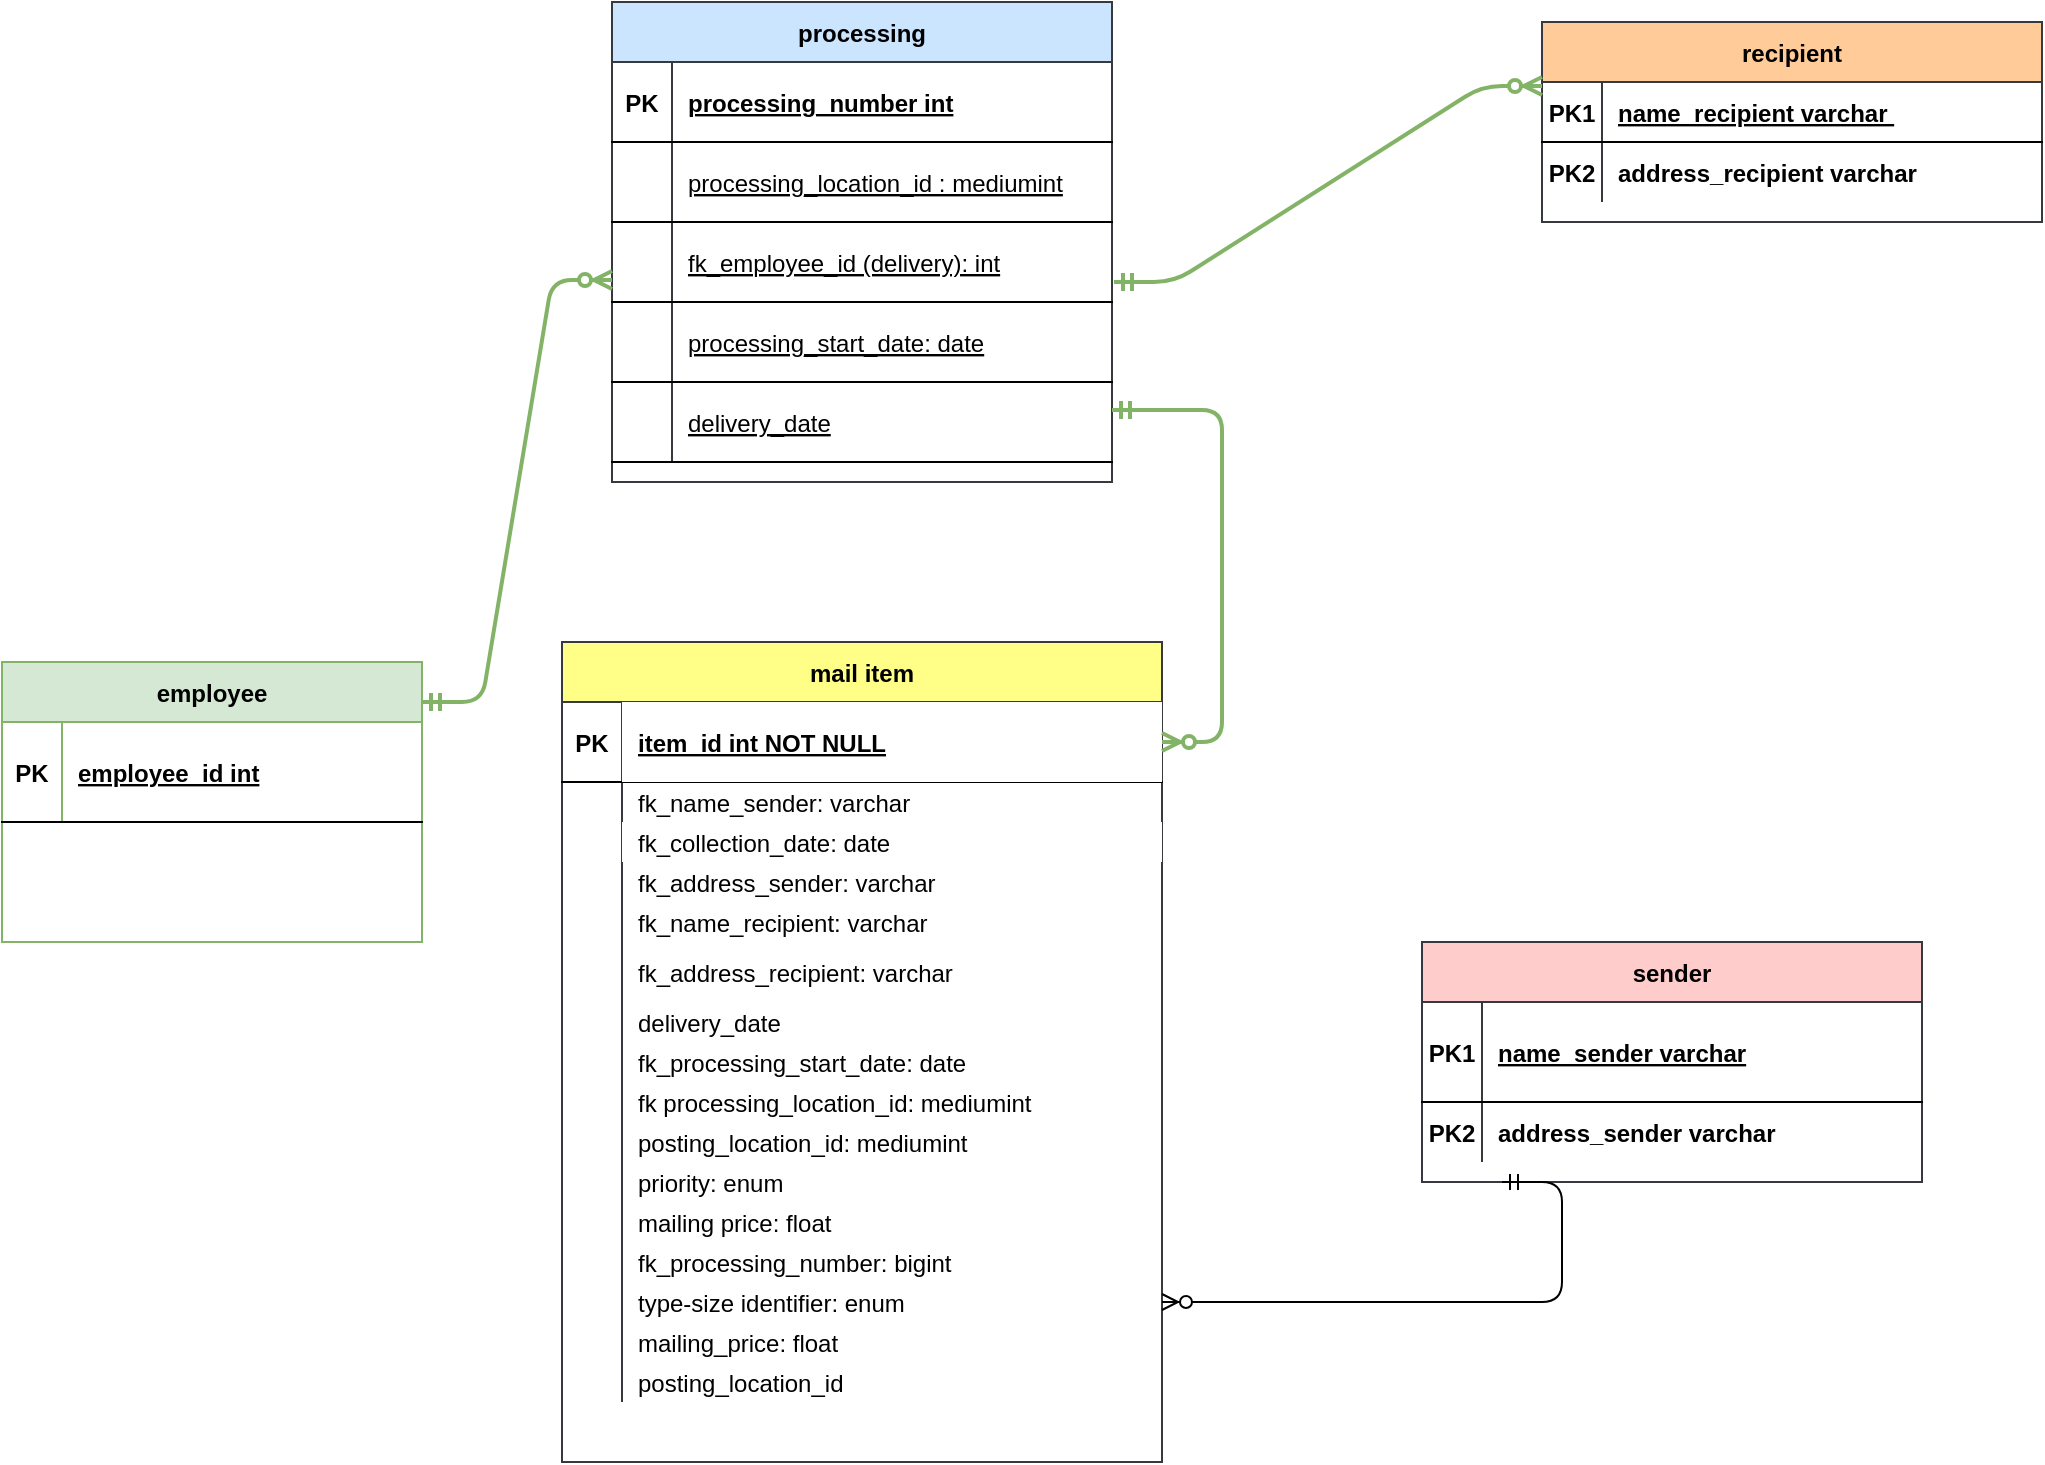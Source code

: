 <mxfile version="13.6.2" type="device"><diagram id="R2lEEEUBdFMjLlhIrx00" name="Page-1"><mxGraphModel dx="868" dy="492" grid="1" gridSize="10" guides="1" tooltips="1" connect="1" arrows="1" fold="1" page="1" pageScale="1" pageWidth="1100" pageHeight="850" math="0" shadow="0" extFonts="Permanent Marker^https://fonts.googleapis.com/css?family=Permanent+Marker"><root><mxCell id="0"/><mxCell id="1" parent="0"/><mxCell id="C-vyLk0tnHw3VtMMgP7b-2" value="recipient" style="shape=table;startSize=30;container=1;collapsible=1;childLayout=tableLayout;fixedRows=1;rowLines=0;fontStyle=1;align=center;resizeLast=1;fillColor=#ffcc99;strokeColor=#36393d;" parent="1" vertex="1"><mxGeometry x="820" y="50" width="250" height="100" as="geometry"/></mxCell><mxCell id="C-vyLk0tnHw3VtMMgP7b-3" value="" style="shape=partialRectangle;collapsible=0;dropTarget=0;pointerEvents=0;fillColor=none;points=[[0,0.5],[1,0.5]];portConstraint=eastwest;top=0;left=0;right=0;bottom=1;" parent="C-vyLk0tnHw3VtMMgP7b-2" vertex="1"><mxGeometry y="30" width="250" height="30" as="geometry"/></mxCell><mxCell id="C-vyLk0tnHw3VtMMgP7b-4" value="PK1" style="shape=partialRectangle;overflow=hidden;connectable=0;fillColor=none;top=0;left=0;bottom=0;right=0;fontStyle=1;" parent="C-vyLk0tnHw3VtMMgP7b-3" vertex="1"><mxGeometry width="30" height="30" as="geometry"/></mxCell><mxCell id="C-vyLk0tnHw3VtMMgP7b-5" value="name_recipient varchar " style="shape=partialRectangle;overflow=hidden;connectable=0;fillColor=none;top=0;left=0;bottom=0;right=0;align=left;spacingLeft=6;fontStyle=5;" parent="C-vyLk0tnHw3VtMMgP7b-3" vertex="1"><mxGeometry x="30" width="220" height="30" as="geometry"/></mxCell><mxCell id="C-vyLk0tnHw3VtMMgP7b-6" value="" style="shape=partialRectangle;collapsible=0;dropTarget=0;pointerEvents=0;fillColor=none;points=[[0,0.5],[1,0.5]];portConstraint=eastwest;top=0;left=0;right=0;bottom=0;" parent="C-vyLk0tnHw3VtMMgP7b-2" vertex="1"><mxGeometry y="60" width="250" height="30" as="geometry"/></mxCell><mxCell id="C-vyLk0tnHw3VtMMgP7b-7" value="PK2" style="shape=partialRectangle;overflow=hidden;connectable=0;fillColor=none;top=0;left=0;bottom=0;right=0;fontStyle=1" parent="C-vyLk0tnHw3VtMMgP7b-6" vertex="1"><mxGeometry width="30" height="30" as="geometry"/></mxCell><mxCell id="C-vyLk0tnHw3VtMMgP7b-8" value="address_recipient varchar" style="shape=partialRectangle;overflow=hidden;connectable=0;fillColor=none;top=0;left=0;bottom=0;right=0;align=left;spacingLeft=6;fontStyle=1" parent="C-vyLk0tnHw3VtMMgP7b-6" vertex="1"><mxGeometry x="30" width="220" height="30" as="geometry"/></mxCell><mxCell id="BK38zygmO4a3XmJDNrpy-66" value="processing" style="shape=table;startSize=30;container=1;collapsible=1;childLayout=tableLayout;fixedRows=1;rowLines=0;fontStyle=1;align=center;resizeLast=1;fillColor=#cce5ff;strokeColor=#36393d;" parent="1" vertex="1"><mxGeometry x="355" y="40" width="250" height="240" as="geometry"/></mxCell><mxCell id="BK38zygmO4a3XmJDNrpy-67" value="" style="shape=partialRectangle;collapsible=0;dropTarget=0;pointerEvents=0;fillColor=none;points=[[0,0.5],[1,0.5]];portConstraint=eastwest;top=0;left=0;right=0;bottom=1;" parent="BK38zygmO4a3XmJDNrpy-66" vertex="1"><mxGeometry y="30" width="250" height="40" as="geometry"/></mxCell><mxCell id="BK38zygmO4a3XmJDNrpy-68" value="PK" style="shape=partialRectangle;overflow=hidden;connectable=0;fillColor=none;top=0;left=0;bottom=0;right=0;fontStyle=1;" parent="BK38zygmO4a3XmJDNrpy-67" vertex="1"><mxGeometry width="30" height="40" as="geometry"/></mxCell><mxCell id="BK38zygmO4a3XmJDNrpy-69" value="processing_number int" style="shape=partialRectangle;overflow=hidden;connectable=0;fillColor=none;top=0;left=0;bottom=0;right=0;align=left;spacingLeft=6;fontStyle=5;" parent="BK38zygmO4a3XmJDNrpy-67" vertex="1"><mxGeometry x="30" width="220" height="40" as="geometry"/></mxCell><mxCell id="pN4cOaqrdixhjaZD2MsB-16" value="" style="shape=partialRectangle;collapsible=0;dropTarget=0;pointerEvents=0;fillColor=none;points=[[0,0.5],[1,0.5]];portConstraint=eastwest;top=0;left=0;right=0;bottom=1;fontStyle=0" parent="BK38zygmO4a3XmJDNrpy-66" vertex="1"><mxGeometry y="70" width="250" height="40" as="geometry"/></mxCell><mxCell id="pN4cOaqrdixhjaZD2MsB-17" value="" style="shape=partialRectangle;overflow=hidden;connectable=0;fillColor=none;top=0;left=0;bottom=0;right=0;fontStyle=1;" parent="pN4cOaqrdixhjaZD2MsB-16" vertex="1"><mxGeometry width="30" height="40" as="geometry"/></mxCell><mxCell id="pN4cOaqrdixhjaZD2MsB-18" value="processing_location_id : mediumint" style="shape=partialRectangle;overflow=hidden;connectable=0;fillColor=none;top=0;left=0;bottom=0;right=0;align=left;spacingLeft=6;fontStyle=4;" parent="pN4cOaqrdixhjaZD2MsB-16" vertex="1"><mxGeometry x="30" width="220" height="40" as="geometry"/></mxCell><mxCell id="pN4cOaqrdixhjaZD2MsB-19" value="" style="shape=partialRectangle;collapsible=0;dropTarget=0;pointerEvents=0;fillColor=none;points=[[0,0.5],[1,0.5]];portConstraint=eastwest;top=0;left=0;right=0;bottom=1;" parent="BK38zygmO4a3XmJDNrpy-66" vertex="1"><mxGeometry y="110" width="250" height="40" as="geometry"/></mxCell><mxCell id="pN4cOaqrdixhjaZD2MsB-20" value="" style="shape=partialRectangle;overflow=hidden;connectable=0;fillColor=none;top=0;left=0;bottom=0;right=0;fontStyle=1;" parent="pN4cOaqrdixhjaZD2MsB-19" vertex="1"><mxGeometry width="30" height="40" as="geometry"/></mxCell><mxCell id="pN4cOaqrdixhjaZD2MsB-21" value="fk_employee_id (delivery): int" style="shape=partialRectangle;overflow=hidden;connectable=0;fillColor=none;top=0;left=0;bottom=0;right=0;align=left;spacingLeft=6;fontStyle=4;" parent="pN4cOaqrdixhjaZD2MsB-19" vertex="1"><mxGeometry x="30" width="220" height="40" as="geometry"/></mxCell><mxCell id="pN4cOaqrdixhjaZD2MsB-22" value="" style="shape=partialRectangle;collapsible=0;dropTarget=0;pointerEvents=0;fillColor=none;points=[[0,0.5],[1,0.5]];portConstraint=eastwest;top=0;left=0;right=0;bottom=1;" parent="BK38zygmO4a3XmJDNrpy-66" vertex="1"><mxGeometry y="150" width="250" height="40" as="geometry"/></mxCell><mxCell id="pN4cOaqrdixhjaZD2MsB-23" value="" style="shape=partialRectangle;overflow=hidden;connectable=0;fillColor=none;top=0;left=0;bottom=0;right=0;fontStyle=1;" parent="pN4cOaqrdixhjaZD2MsB-22" vertex="1"><mxGeometry width="30" height="40" as="geometry"/></mxCell><mxCell id="pN4cOaqrdixhjaZD2MsB-24" value="processing_start_date: date" style="shape=partialRectangle;overflow=hidden;connectable=0;fillColor=none;top=0;left=0;bottom=0;right=0;align=left;spacingLeft=6;fontStyle=4;" parent="pN4cOaqrdixhjaZD2MsB-22" vertex="1"><mxGeometry x="30" width="220" height="40" as="geometry"/></mxCell><mxCell id="P9CyQJwXXPphxBR3Shst-1" value="" style="shape=partialRectangle;collapsible=0;dropTarget=0;pointerEvents=0;fillColor=none;points=[[0,0.5],[1,0.5]];portConstraint=eastwest;top=0;left=0;right=0;bottom=1;" parent="BK38zygmO4a3XmJDNrpy-66" vertex="1"><mxGeometry y="190" width="250" height="40" as="geometry"/></mxCell><mxCell id="P9CyQJwXXPphxBR3Shst-2" value="" style="shape=partialRectangle;overflow=hidden;connectable=0;fillColor=none;top=0;left=0;bottom=0;right=0;fontStyle=1;" parent="P9CyQJwXXPphxBR3Shst-1" vertex="1"><mxGeometry width="30" height="40" as="geometry"/></mxCell><mxCell id="P9CyQJwXXPphxBR3Shst-3" value="delivery_date" style="shape=partialRectangle;overflow=hidden;connectable=0;fillColor=none;top=0;left=0;bottom=0;right=0;align=left;spacingLeft=6;fontStyle=4;" parent="P9CyQJwXXPphxBR3Shst-1" vertex="1"><mxGeometry x="30" width="220" height="40" as="geometry"/></mxCell><mxCell id="C-vyLk0tnHw3VtMMgP7b-13" value="sender" style="shape=table;startSize=30;container=1;collapsible=1;childLayout=tableLayout;fixedRows=1;rowLines=0;fontStyle=1;align=center;resizeLast=1;flipH=1;fillColor=#ffcccc;strokeColor=#36393d;" parent="1" vertex="1"><mxGeometry x="760" y="510" width="250" height="120" as="geometry"/></mxCell><mxCell id="C-vyLk0tnHw3VtMMgP7b-14" value="" style="shape=partialRectangle;collapsible=0;dropTarget=0;pointerEvents=0;fillColor=none;points=[[0,0.5],[1,0.5]];portConstraint=eastwest;top=0;left=0;right=0;bottom=1;" parent="C-vyLk0tnHw3VtMMgP7b-13" vertex="1"><mxGeometry y="30" width="250" height="50" as="geometry"/></mxCell><mxCell id="C-vyLk0tnHw3VtMMgP7b-15" value="PK1" style="shape=partialRectangle;overflow=hidden;connectable=0;fillColor=none;top=0;left=0;bottom=0;right=0;fontStyle=1;" parent="C-vyLk0tnHw3VtMMgP7b-14" vertex="1"><mxGeometry width="30" height="50" as="geometry"/></mxCell><mxCell id="C-vyLk0tnHw3VtMMgP7b-16" value="name_sender varchar" style="shape=partialRectangle;overflow=hidden;connectable=0;fillColor=none;top=0;left=0;bottom=0;right=0;align=left;spacingLeft=6;fontStyle=5;" parent="C-vyLk0tnHw3VtMMgP7b-14" vertex="1"><mxGeometry x="30" width="220" height="50" as="geometry"/></mxCell><mxCell id="C-vyLk0tnHw3VtMMgP7b-17" value="" style="shape=partialRectangle;collapsible=0;dropTarget=0;pointerEvents=0;fillColor=none;points=[[0,0.5],[1,0.5]];portConstraint=eastwest;top=0;left=0;right=0;bottom=0;fontStyle=1" parent="C-vyLk0tnHw3VtMMgP7b-13" vertex="1"><mxGeometry y="80" width="250" height="30" as="geometry"/></mxCell><mxCell id="C-vyLk0tnHw3VtMMgP7b-18" value="PK2" style="shape=partialRectangle;overflow=hidden;connectable=0;fillColor=none;top=0;left=0;bottom=0;right=0;fontStyle=1" parent="C-vyLk0tnHw3VtMMgP7b-17" vertex="1"><mxGeometry width="30" height="30" as="geometry"/></mxCell><mxCell id="C-vyLk0tnHw3VtMMgP7b-19" value="address_sender varchar" style="shape=partialRectangle;overflow=hidden;connectable=0;fillColor=none;top=0;left=0;bottom=0;right=0;align=left;spacingLeft=6;fontStyle=1" parent="C-vyLk0tnHw3VtMMgP7b-17" vertex="1"><mxGeometry x="30" width="220" height="30" as="geometry"/></mxCell><mxCell id="BK38zygmO4a3XmJDNrpy-1" value="employee" style="shape=table;startSize=30;container=1;collapsible=1;childLayout=tableLayout;fixedRows=1;rowLines=0;fontStyle=1;align=center;resizeLast=1;fillColor=#d5e8d4;strokeColor=#82b366;" parent="1" vertex="1"><mxGeometry x="50" y="370" width="210" height="140" as="geometry"/></mxCell><mxCell id="BK38zygmO4a3XmJDNrpy-2" value="" style="shape=partialRectangle;collapsible=0;dropTarget=0;pointerEvents=0;fillColor=none;points=[[0,0.5],[1,0.5]];portConstraint=eastwest;top=0;left=0;right=0;bottom=1;" parent="BK38zygmO4a3XmJDNrpy-1" vertex="1"><mxGeometry y="30" width="210" height="50" as="geometry"/></mxCell><mxCell id="BK38zygmO4a3XmJDNrpy-3" value="PK" style="shape=partialRectangle;overflow=hidden;connectable=0;fillColor=none;top=0;left=0;bottom=0;right=0;fontStyle=1;" parent="BK38zygmO4a3XmJDNrpy-2" vertex="1"><mxGeometry width="30" height="50" as="geometry"/></mxCell><mxCell id="BK38zygmO4a3XmJDNrpy-4" value="employee_id int" style="shape=partialRectangle;overflow=hidden;connectable=0;fillColor=none;top=0;left=0;bottom=0;right=0;align=left;spacingLeft=6;fontStyle=5;" parent="BK38zygmO4a3XmJDNrpy-2" vertex="1"><mxGeometry x="30" width="180" height="50" as="geometry"/></mxCell><mxCell id="C-vyLk0tnHw3VtMMgP7b-23" value="mail item" style="shape=table;startSize=30;container=1;collapsible=1;childLayout=tableLayout;fixedRows=1;rowLines=0;fontStyle=1;align=center;resizeLast=1;fillColor=#ffff88;strokeColor=#36393d;" parent="1" vertex="1"><mxGeometry x="330" y="360" width="300" height="410" as="geometry"/></mxCell><mxCell id="C-vyLk0tnHw3VtMMgP7b-24" value="" style="shape=partialRectangle;collapsible=0;dropTarget=0;pointerEvents=0;fillColor=none;points=[[0,0.5],[1,0.5]];portConstraint=eastwest;top=0;left=0;right=0;bottom=1;" parent="C-vyLk0tnHw3VtMMgP7b-23" vertex="1"><mxGeometry y="30" width="300" height="40" as="geometry"/></mxCell><mxCell id="C-vyLk0tnHw3VtMMgP7b-25" value="PK" style="shape=partialRectangle;overflow=hidden;connectable=0;fillColor=none;top=0;left=0;bottom=0;right=0;fontStyle=1;" parent="C-vyLk0tnHw3VtMMgP7b-24" vertex="1"><mxGeometry width="30" height="40" as="geometry"/></mxCell><mxCell id="C-vyLk0tnHw3VtMMgP7b-26" value="item_id int NOT NULL " style="shape=partialRectangle;overflow=hidden;connectable=0;top=0;left=0;bottom=0;right=0;align=left;spacingLeft=6;fontStyle=5;" parent="C-vyLk0tnHw3VtMMgP7b-24" vertex="1"><mxGeometry x="30" width="270" height="40" as="geometry"/></mxCell><mxCell id="C-vyLk0tnHw3VtMMgP7b-27" value="" style="shape=partialRectangle;collapsible=0;dropTarget=0;pointerEvents=0;fillColor=none;points=[[0,0.5],[1,0.5]];portConstraint=eastwest;top=0;left=0;right=0;bottom=0;" parent="C-vyLk0tnHw3VtMMgP7b-23" vertex="1"><mxGeometry y="70" width="300" height="20" as="geometry"/></mxCell><mxCell id="C-vyLk0tnHw3VtMMgP7b-28" value="" style="shape=partialRectangle;overflow=hidden;connectable=0;fillColor=none;top=0;left=0;bottom=0;right=0;" parent="C-vyLk0tnHw3VtMMgP7b-27" vertex="1"><mxGeometry width="30" height="20" as="geometry"/></mxCell><mxCell id="C-vyLk0tnHw3VtMMgP7b-29" value="fk_name_sender: varchar" style="shape=partialRectangle;overflow=hidden;connectable=0;fillColor=none;top=0;left=0;bottom=0;right=0;align=left;spacingLeft=6;strokeColor=#FFFF99;" parent="C-vyLk0tnHw3VtMMgP7b-27" vertex="1"><mxGeometry x="30" width="270" height="20" as="geometry"/></mxCell><mxCell id="BK38zygmO4a3XmJDNrpy-11" value="" style="shape=partialRectangle;collapsible=0;dropTarget=0;pointerEvents=0;fillColor=none;points=[[0,0.5],[1,0.5]];portConstraint=eastwest;top=0;left=0;right=0;bottom=0;" parent="C-vyLk0tnHw3VtMMgP7b-23" vertex="1"><mxGeometry y="90" width="300" height="20" as="geometry"/></mxCell><mxCell id="BK38zygmO4a3XmJDNrpy-12" value="" style="shape=partialRectangle;overflow=hidden;connectable=0;fillColor=none;top=0;left=0;bottom=0;right=0;" parent="BK38zygmO4a3XmJDNrpy-11" vertex="1"><mxGeometry width="30" height="20" as="geometry"/></mxCell><mxCell id="BK38zygmO4a3XmJDNrpy-13" value="fk_collection_date: date" style="shape=partialRectangle;overflow=hidden;connectable=0;top=0;left=0;bottom=0;right=0;align=left;spacingLeft=6;" parent="BK38zygmO4a3XmJDNrpy-11" vertex="1"><mxGeometry x="30" width="270" height="20" as="geometry"/></mxCell><mxCell id="BK38zygmO4a3XmJDNrpy-26" value="" style="shape=partialRectangle;collapsible=0;dropTarget=0;pointerEvents=0;fillColor=none;points=[[0,0.5],[1,0.5]];portConstraint=eastwest;top=0;left=0;right=0;bottom=0;" parent="C-vyLk0tnHw3VtMMgP7b-23" vertex="1"><mxGeometry y="110" width="300" height="20" as="geometry"/></mxCell><mxCell id="BK38zygmO4a3XmJDNrpy-27" value="" style="shape=partialRectangle;overflow=hidden;connectable=0;fillColor=none;top=0;left=0;bottom=0;right=0;" parent="BK38zygmO4a3XmJDNrpy-26" vertex="1"><mxGeometry width="30" height="20" as="geometry"/></mxCell><mxCell id="BK38zygmO4a3XmJDNrpy-28" value="fk_address_sender: varchar" style="shape=partialRectangle;overflow=hidden;connectable=0;fillColor=none;top=0;left=0;bottom=0;right=0;align=left;spacingLeft=6;" parent="BK38zygmO4a3XmJDNrpy-26" vertex="1"><mxGeometry x="30" width="270" height="20" as="geometry"/></mxCell><mxCell id="BK38zygmO4a3XmJDNrpy-29" value="" style="shape=partialRectangle;collapsible=0;dropTarget=0;pointerEvents=0;fillColor=none;points=[[0,0.5],[1,0.5]];portConstraint=eastwest;top=0;left=0;right=0;bottom=0;" parent="C-vyLk0tnHw3VtMMgP7b-23" vertex="1"><mxGeometry y="130" width="300" height="20" as="geometry"/></mxCell><mxCell id="BK38zygmO4a3XmJDNrpy-30" value="" style="shape=partialRectangle;overflow=hidden;connectable=0;fillColor=none;top=0;left=0;bottom=0;right=0;" parent="BK38zygmO4a3XmJDNrpy-29" vertex="1"><mxGeometry width="30" height="20" as="geometry"/></mxCell><mxCell id="BK38zygmO4a3XmJDNrpy-31" value="fk_name_recipient: varchar" style="shape=partialRectangle;overflow=hidden;connectable=0;fillColor=none;top=0;left=0;bottom=0;right=0;align=left;spacingLeft=6;" parent="BK38zygmO4a3XmJDNrpy-29" vertex="1"><mxGeometry x="30" width="270" height="20" as="geometry"/></mxCell><mxCell id="BK38zygmO4a3XmJDNrpy-32" value="" style="shape=partialRectangle;collapsible=0;dropTarget=0;pointerEvents=0;fillColor=none;points=[[0,0.5],[1,0.5]];portConstraint=eastwest;top=0;left=0;right=0;bottom=0;" parent="C-vyLk0tnHw3VtMMgP7b-23" vertex="1"><mxGeometry y="150" width="300" height="30" as="geometry"/></mxCell><mxCell id="BK38zygmO4a3XmJDNrpy-33" value="" style="shape=partialRectangle;overflow=hidden;connectable=0;fillColor=none;top=0;left=0;bottom=0;right=0;" parent="BK38zygmO4a3XmJDNrpy-32" vertex="1"><mxGeometry width="30" height="30" as="geometry"/></mxCell><mxCell id="BK38zygmO4a3XmJDNrpy-34" value="fk_address_recipient: varchar" style="shape=partialRectangle;overflow=hidden;connectable=0;fillColor=none;top=0;left=0;bottom=0;right=0;align=left;spacingLeft=6;strokeColor=#FFFF99;" parent="BK38zygmO4a3XmJDNrpy-32" vertex="1"><mxGeometry x="30" width="270" height="30" as="geometry"/></mxCell><mxCell id="BK38zygmO4a3XmJDNrpy-35" value="" style="shape=partialRectangle;collapsible=0;dropTarget=0;pointerEvents=0;fillColor=none;points=[[0,0.5],[1,0.5]];portConstraint=eastwest;top=0;left=0;right=0;bottom=0;" parent="C-vyLk0tnHw3VtMMgP7b-23" vertex="1"><mxGeometry y="180" width="300" height="20" as="geometry"/></mxCell><mxCell id="BK38zygmO4a3XmJDNrpy-36" value="" style="shape=partialRectangle;overflow=hidden;connectable=0;fillColor=none;top=0;left=0;bottom=0;right=0;" parent="BK38zygmO4a3XmJDNrpy-35" vertex="1"><mxGeometry width="30" height="20" as="geometry"/></mxCell><mxCell id="BK38zygmO4a3XmJDNrpy-37" value="delivery_date" style="shape=partialRectangle;overflow=hidden;connectable=0;fillColor=none;top=0;left=0;bottom=0;right=0;align=left;spacingLeft=6;strokeColor=#FFFF99;" parent="BK38zygmO4a3XmJDNrpy-35" vertex="1"><mxGeometry x="30" width="270" height="20" as="geometry"/></mxCell><mxCell id="BK38zygmO4a3XmJDNrpy-38" value="" style="shape=partialRectangle;collapsible=0;dropTarget=0;pointerEvents=0;fillColor=none;points=[[0,0.5],[1,0.5]];portConstraint=eastwest;top=0;left=0;right=0;bottom=0;" parent="C-vyLk0tnHw3VtMMgP7b-23" vertex="1"><mxGeometry y="200" width="300" height="20" as="geometry"/></mxCell><mxCell id="BK38zygmO4a3XmJDNrpy-39" value="" style="shape=partialRectangle;overflow=hidden;connectable=0;fillColor=none;top=0;left=0;bottom=0;right=0;" parent="BK38zygmO4a3XmJDNrpy-38" vertex="1"><mxGeometry width="30" height="20" as="geometry"/></mxCell><mxCell id="BK38zygmO4a3XmJDNrpy-40" value="fk_processing_start_date: date" style="shape=partialRectangle;overflow=hidden;connectable=0;fillColor=none;top=0;left=0;bottom=0;right=0;align=left;spacingLeft=6;" parent="BK38zygmO4a3XmJDNrpy-38" vertex="1"><mxGeometry x="30" width="270" height="20" as="geometry"/></mxCell><mxCell id="BK38zygmO4a3XmJDNrpy-41" value="" style="shape=partialRectangle;collapsible=0;dropTarget=0;pointerEvents=0;fillColor=none;points=[[0,0.5],[1,0.5]];portConstraint=eastwest;top=0;left=0;right=0;bottom=0;" parent="C-vyLk0tnHw3VtMMgP7b-23" vertex="1"><mxGeometry y="220" width="300" height="20" as="geometry"/></mxCell><mxCell id="BK38zygmO4a3XmJDNrpy-42" value="" style="shape=partialRectangle;overflow=hidden;connectable=0;fillColor=none;top=0;left=0;bottom=0;right=0;" parent="BK38zygmO4a3XmJDNrpy-41" vertex="1"><mxGeometry width="30" height="20" as="geometry"/></mxCell><mxCell id="BK38zygmO4a3XmJDNrpy-43" value="fk processing_location_id: mediumint" style="shape=partialRectangle;overflow=hidden;connectable=0;fillColor=none;top=0;left=0;bottom=0;right=0;align=left;spacingLeft=6;strokeColor=#FFFF99;" parent="BK38zygmO4a3XmJDNrpy-41" vertex="1"><mxGeometry x="30" width="270" height="20" as="geometry"/></mxCell><mxCell id="BK38zygmO4a3XmJDNrpy-44" value="" style="shape=partialRectangle;collapsible=0;dropTarget=0;pointerEvents=0;fillColor=none;points=[[0,0.5],[1,0.5]];portConstraint=eastwest;top=0;left=0;right=0;bottom=0;" parent="C-vyLk0tnHw3VtMMgP7b-23" vertex="1"><mxGeometry y="240" width="300" height="20" as="geometry"/></mxCell><mxCell id="BK38zygmO4a3XmJDNrpy-45" value="" style="shape=partialRectangle;overflow=hidden;connectable=0;fillColor=none;top=0;left=0;bottom=0;right=0;" parent="BK38zygmO4a3XmJDNrpy-44" vertex="1"><mxGeometry width="30" height="20" as="geometry"/></mxCell><mxCell id="BK38zygmO4a3XmJDNrpy-46" value="posting_location_id: mediumint" style="shape=partialRectangle;overflow=hidden;connectable=0;fillColor=none;top=0;left=0;bottom=0;right=0;align=left;spacingLeft=6;" parent="BK38zygmO4a3XmJDNrpy-44" vertex="1"><mxGeometry x="30" width="270" height="20" as="geometry"/></mxCell><mxCell id="BK38zygmO4a3XmJDNrpy-47" value="" style="shape=partialRectangle;collapsible=0;dropTarget=0;pointerEvents=0;fillColor=none;points=[[0,0.5],[1,0.5]];portConstraint=eastwest;top=0;left=0;right=0;bottom=0;" parent="C-vyLk0tnHw3VtMMgP7b-23" vertex="1"><mxGeometry y="260" width="300" height="20" as="geometry"/></mxCell><mxCell id="BK38zygmO4a3XmJDNrpy-48" value="" style="shape=partialRectangle;overflow=hidden;connectable=0;fillColor=none;top=0;left=0;bottom=0;right=0;" parent="BK38zygmO4a3XmJDNrpy-47" vertex="1"><mxGeometry width="30" height="20" as="geometry"/></mxCell><mxCell id="BK38zygmO4a3XmJDNrpy-49" value="priority: enum" style="shape=partialRectangle;overflow=hidden;connectable=0;fillColor=none;top=0;left=0;bottom=0;right=0;align=left;spacingLeft=6;" parent="BK38zygmO4a3XmJDNrpy-47" vertex="1"><mxGeometry x="30" width="270" height="20" as="geometry"/></mxCell><mxCell id="BK38zygmO4a3XmJDNrpy-50" value="" style="shape=partialRectangle;collapsible=0;dropTarget=0;pointerEvents=0;fillColor=none;points=[[0,0.5],[1,0.5]];portConstraint=eastwest;top=0;left=0;right=0;bottom=0;" parent="C-vyLk0tnHw3VtMMgP7b-23" vertex="1"><mxGeometry y="280" width="300" height="20" as="geometry"/></mxCell><mxCell id="BK38zygmO4a3XmJDNrpy-51" value="" style="shape=partialRectangle;overflow=hidden;connectable=0;fillColor=none;top=0;left=0;bottom=0;right=0;" parent="BK38zygmO4a3XmJDNrpy-50" vertex="1"><mxGeometry width="30" height="20" as="geometry"/></mxCell><mxCell id="BK38zygmO4a3XmJDNrpy-52" value="mailing price: float" style="shape=partialRectangle;overflow=hidden;connectable=0;fillColor=none;top=0;left=0;bottom=0;right=0;align=left;spacingLeft=6;" parent="BK38zygmO4a3XmJDNrpy-50" vertex="1"><mxGeometry x="30" width="270" height="20" as="geometry"/></mxCell><mxCell id="BK38zygmO4a3XmJDNrpy-53" value="" style="shape=partialRectangle;collapsible=0;dropTarget=0;pointerEvents=0;fillColor=none;points=[[0,0.5],[1,0.5]];portConstraint=eastwest;top=0;left=0;right=0;bottom=0;" parent="C-vyLk0tnHw3VtMMgP7b-23" vertex="1"><mxGeometry y="300" width="300" height="20" as="geometry"/></mxCell><mxCell id="BK38zygmO4a3XmJDNrpy-54" value="" style="shape=partialRectangle;overflow=hidden;connectable=0;fillColor=none;top=0;left=0;bottom=0;right=0;" parent="BK38zygmO4a3XmJDNrpy-53" vertex="1"><mxGeometry width="30" height="20" as="geometry"/></mxCell><mxCell id="BK38zygmO4a3XmJDNrpy-55" value="fk_processing_number: bigint" style="shape=partialRectangle;overflow=hidden;connectable=0;fillColor=none;top=0;left=0;bottom=0;right=0;align=left;spacingLeft=6;" parent="BK38zygmO4a3XmJDNrpy-53" vertex="1"><mxGeometry x="30" width="270" height="20" as="geometry"/></mxCell><mxCell id="BK38zygmO4a3XmJDNrpy-56" value="" style="shape=partialRectangle;collapsible=0;dropTarget=0;pointerEvents=0;fillColor=none;points=[[0,0.5],[1,0.5]];portConstraint=eastwest;top=0;left=0;right=0;bottom=0;" parent="C-vyLk0tnHw3VtMMgP7b-23" vertex="1"><mxGeometry y="320" width="300" height="20" as="geometry"/></mxCell><mxCell id="BK38zygmO4a3XmJDNrpy-57" value="" style="shape=partialRectangle;overflow=hidden;connectable=0;fillColor=none;top=0;left=0;bottom=0;right=0;" parent="BK38zygmO4a3XmJDNrpy-56" vertex="1"><mxGeometry width="30" height="20" as="geometry"/></mxCell><mxCell id="BK38zygmO4a3XmJDNrpy-58" value="type-size identifier: enum" style="shape=partialRectangle;overflow=hidden;connectable=0;fillColor=none;top=0;left=0;bottom=0;right=0;align=left;spacingLeft=6;strokeColor=#FFFF99;" parent="BK38zygmO4a3XmJDNrpy-56" vertex="1"><mxGeometry x="30" width="270" height="20" as="geometry"/></mxCell><mxCell id="UkybWVPTZr5rwnIHi4Yw-2" value="" style="shape=partialRectangle;collapsible=0;dropTarget=0;pointerEvents=0;fillColor=none;points=[[0,0.5],[1,0.5]];portConstraint=eastwest;top=0;left=0;right=0;bottom=0;" vertex="1" parent="C-vyLk0tnHw3VtMMgP7b-23"><mxGeometry y="340" width="300" height="20" as="geometry"/></mxCell><mxCell id="UkybWVPTZr5rwnIHi4Yw-3" value="" style="shape=partialRectangle;overflow=hidden;connectable=0;fillColor=none;top=0;left=0;bottom=0;right=0;" vertex="1" parent="UkybWVPTZr5rwnIHi4Yw-2"><mxGeometry width="30" height="20" as="geometry"/></mxCell><mxCell id="UkybWVPTZr5rwnIHi4Yw-4" value="mailing_price: float" style="shape=partialRectangle;overflow=hidden;connectable=0;fillColor=none;top=0;left=0;bottom=0;right=0;align=left;spacingLeft=6;strokeColor=#FFFF99;" vertex="1" parent="UkybWVPTZr5rwnIHi4Yw-2"><mxGeometry x="30" width="270" height="20" as="geometry"/></mxCell><mxCell id="UkybWVPTZr5rwnIHi4Yw-5" value="" style="shape=partialRectangle;collapsible=0;dropTarget=0;pointerEvents=0;fillColor=none;points=[[0,0.5],[1,0.5]];portConstraint=eastwest;top=0;left=0;right=0;bottom=0;" vertex="1" parent="C-vyLk0tnHw3VtMMgP7b-23"><mxGeometry y="360" width="300" height="20" as="geometry"/></mxCell><mxCell id="UkybWVPTZr5rwnIHi4Yw-6" value="" style="shape=partialRectangle;overflow=hidden;connectable=0;fillColor=none;top=0;left=0;bottom=0;right=0;" vertex="1" parent="UkybWVPTZr5rwnIHi4Yw-5"><mxGeometry width="30" height="20" as="geometry"/></mxCell><mxCell id="UkybWVPTZr5rwnIHi4Yw-7" value="posting_location_id" style="shape=partialRectangle;overflow=hidden;connectable=0;fillColor=none;top=0;left=0;bottom=0;right=0;align=left;spacingLeft=6;strokeColor=#FFFF99;" vertex="1" parent="UkybWVPTZr5rwnIHi4Yw-5"><mxGeometry x="30" width="270" height="20" as="geometry"/></mxCell><mxCell id="pN4cOaqrdixhjaZD2MsB-59" value="" style="edgeStyle=entityRelationEdgeStyle;fontSize=12;html=1;endArrow=ERzeroToMany;startArrow=ERmandOne;entryX=0;entryY=0.725;entryDx=0;entryDy=0;entryPerimeter=0;fillColor=#d5e8d4;strokeColor=#82b366;strokeWidth=2;" parent="1" target="pN4cOaqrdixhjaZD2MsB-19" edge="1"><mxGeometry width="100" height="100" relative="1" as="geometry"><mxPoint x="260" y="390" as="sourcePoint"/><mxPoint x="360" y="290" as="targetPoint"/></mxGeometry></mxCell><mxCell id="pN4cOaqrdixhjaZD2MsB-61" value="" style="edgeStyle=entityRelationEdgeStyle;fontSize=12;html=1;endArrow=ERzeroToMany;startArrow=ERmandOne;fillColor=#d5e8d4;strokeColor=#82b366;strokeWidth=2;exitX=1;exitY=0.35;exitDx=0;exitDy=0;exitPerimeter=0;" parent="1" source="P9CyQJwXXPphxBR3Shst-1" target="C-vyLk0tnHw3VtMMgP7b-24" edge="1"><mxGeometry width="100" height="100" relative="1" as="geometry"><mxPoint x="620" y="290" as="sourcePoint"/><mxPoint x="735" y="170" as="targetPoint"/></mxGeometry></mxCell><mxCell id="pN4cOaqrdixhjaZD2MsB-64" value="" style="edgeStyle=entityRelationEdgeStyle;fontSize=12;html=1;endArrow=ERzeroToMany;startArrow=ERmandOne;" parent="1" target="BK38zygmO4a3XmJDNrpy-56" edge="1"><mxGeometry width="100" height="100" relative="1" as="geometry"><mxPoint x="800" y="630" as="sourcePoint"/><mxPoint x="590" y="730" as="targetPoint"/></mxGeometry></mxCell><mxCell id="UkybWVPTZr5rwnIHi4Yw-1" value="" style="edgeStyle=entityRelationEdgeStyle;fontSize=12;html=1;endArrow=ERzeroToMany;startArrow=ERmandOne;entryX=0;entryY=0.067;entryDx=0;entryDy=0;entryPerimeter=0;fillColor=#d5e8d4;strokeColor=#82b366;strokeWidth=2;exitX=1.004;exitY=0.75;exitDx=0;exitDy=0;exitPerimeter=0;" edge="1" parent="1" source="pN4cOaqrdixhjaZD2MsB-19" target="C-vyLk0tnHw3VtMMgP7b-3"><mxGeometry width="100" height="100" relative="1" as="geometry"><mxPoint x="760" y="400" as="sourcePoint"/><mxPoint x="855" y="189" as="targetPoint"/></mxGeometry></mxCell></root></mxGraphModel></diagram></mxfile>